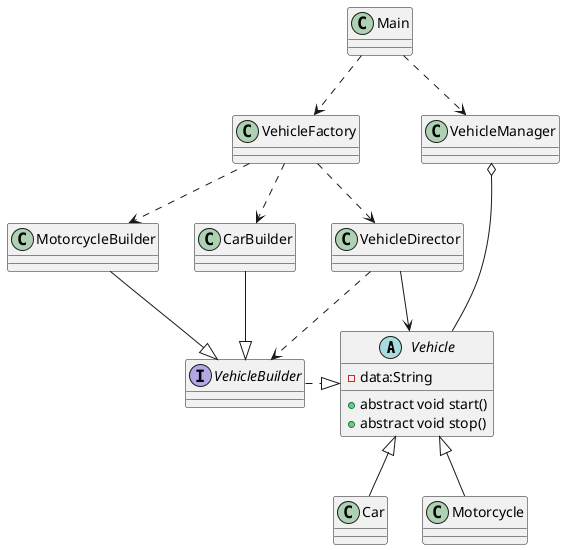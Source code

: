@startuml
abstract class Vehicle {
    - data:String
     +abstract void start()
     +abstract void stop()
    
}

class VehicleDirector
class VehicleFactory
class VehicleManager 
class MotorcycleBuilder
interface VehicleBuilder
class Car
class Main

' main relationship
Main ..> VehicleFactory
Main ..> VehicleManager

' VehicleFactory relationship
VehicleFactory .> VehicleDirector
VehicleFactory ..> MotorcycleBuilder
VehicleFactory ..> CarBuilder

'CarBuilder <. VehicleFactory

'vehicle director relationship
VehicleDirector --> Vehicle
VehicleDirector ..> VehicleBuilder

'vhicle relationship
Vehicle <|-- Car
Vehicle <|-- Motorcycle

'vehicle builder relationship
VehicleBuilder .|> Vehicle
CarBuilder --|>VehicleBuilder
MotorcycleBuilder --|>VehicleBuilder








VehicleManager o-- Vehicle

@enduml